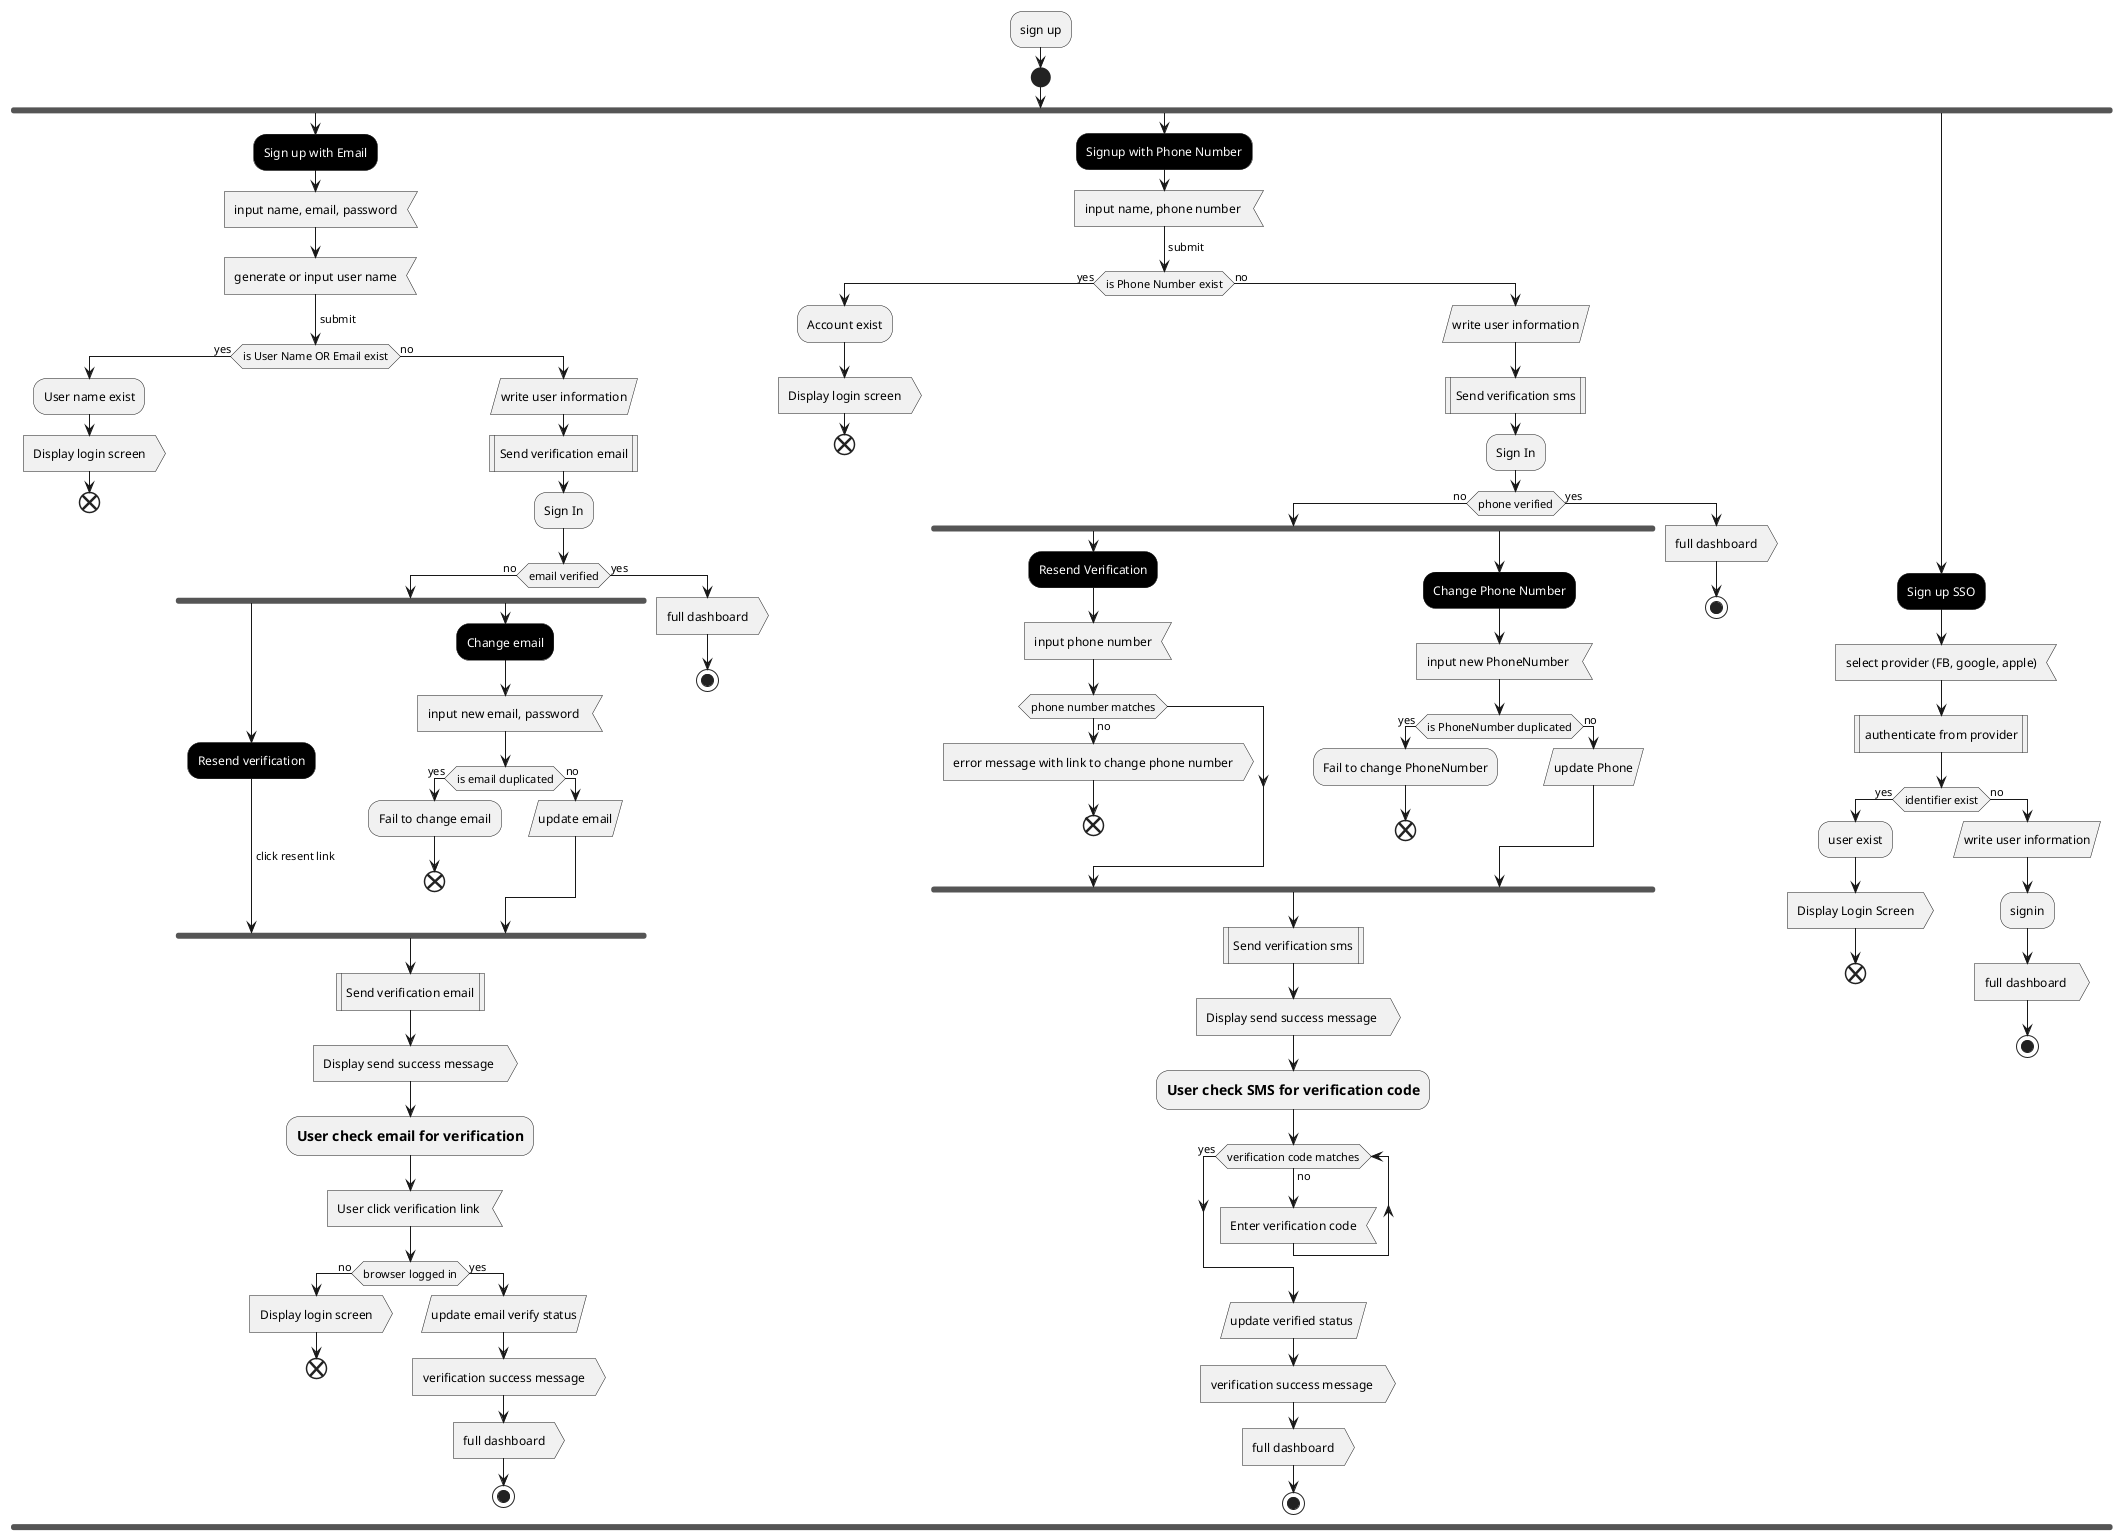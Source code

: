 @startuml
skinparam Shadowing false

:sign up;
start
fork
#000:<color:#FFF>Sign up with Email</color>;
:input name, email, password<
:generate or input user name<
->submit;

if (is User Name OR Email exist) then (yes)
  :User name exist;
  :Display login screen>
  end
else (no)
  :write user information/
  :Send verification email|
  :Sign In;

  if (email verified) then (no)
    fork
      #000:<color:#FFF>Resend verification</color>;
      -> click resent link;
    fork again
      #000:<color:#FFF>Change email</color>;
      :input new email, password <
      if(is email duplicated) then (yes)
        :Fail to change email;
        end;
      else (no)
        :update email/
      endif
    end fork
    :Send verification email|
    :Display send success message >
    :==User check email for verification;
    :User click verification link <
      if(browser logged in) then (no)
        :Display login screen>
        end
      else (yes)
         :update email verify status/
         :verification success message>
         :full dashboard>
         stop
      endif
  else (yes)
   :full dashboard>
   stop;
  endif
endif

fork again
#000:<color:#FFF>Signup with Phone Number</color>;
:input name, phone number <
->submit;

if (is Phone Number exist) then (yes)
  :Account exist;
  :Display login screen>
  end
else(no)
  :write user information/
  :Send verification sms|
  :Sign In;

  if (phone verified) then (no)
    fork
      #000:<color:#FFF>Resend Verification</color>;
      :input phone number<
      if(phone number matches) then (no)
        :error message with link to change phone number>
        end
      endif
    fork again
      #000:<color:#FFF>Change Phone Number</color>;
      :input new PhoneNumber <
      if(is PhoneNumber duplicated) then (yes)
        :Fail to change PhoneNumber;
        end;
      else (no)
        :update Phone/
      endif
    end fork
      :Send verification sms|
      :Display send success message >
      :==User check SMS for verification code;
        while (verification code matches) is (no)
          :Enter verification code<
        end while (yes)
        :update verified status /
        :verification success message >
        :full dashboard>
        stop
  else (yes)
    :full dashboard>
    stop
  endif
endif

fork again
#000:<color:#FFF>Sign up SSO</color>;
:select provider (FB, google, apple)<
:authenticate from provider|
if(identifier exist)then (yes)
  :user exist;
  :Display Login Screen>
  end
else (no)
  :write user information/
  :signin;
  :full dashboard >
  stop
endif

end fork

@enduml